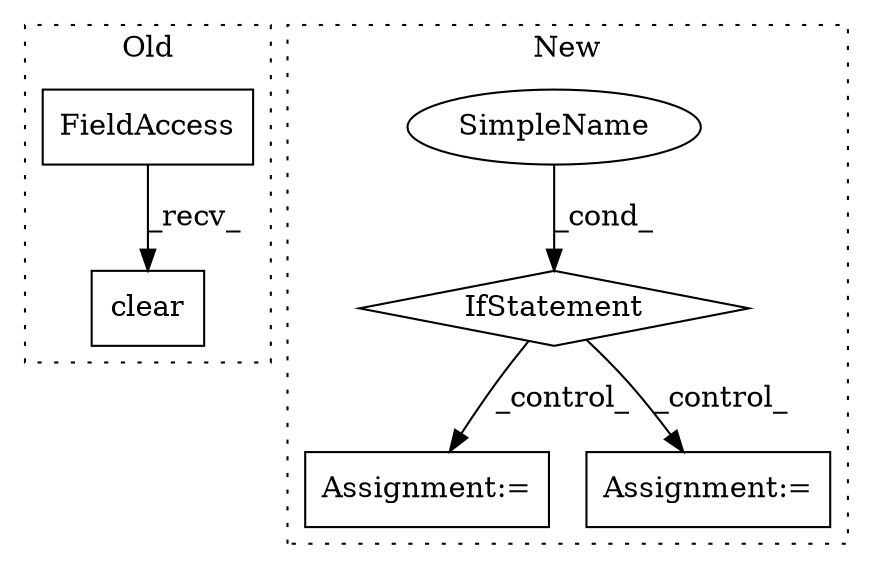 digraph G {
subgraph cluster0 {
1 [label="clear" a="32" s="2936" l="7" shape="box"];
6 [label="FieldAccess" a="22" s="2923" l="12" shape="box"];
label = "Old";
style="dotted";
}
subgraph cluster1 {
2 [label="IfStatement" a="25" s="2011,2046" l="4,2" shape="diamond"];
3 [label="Assignment:=" a="7" s="2291" l="16" shape="box"];
4 [label="SimpleName" a="42" s="" l="" shape="ellipse"];
5 [label="Assignment:=" a="7" s="2435" l="16" shape="box"];
label = "New";
style="dotted";
}
2 -> 3 [label="_control_"];
2 -> 5 [label="_control_"];
4 -> 2 [label="_cond_"];
6 -> 1 [label="_recv_"];
}